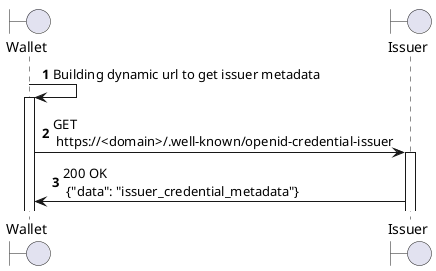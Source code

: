 @startuml

autonumber

boundary "Wallet" as wallet
boundary "Issuer" as issuer

wallet -> wallet++: Building dynamic url to get issuer metadata
wallet -> issuer++: GET \n https://<domain>/.well-known/openid-credential-issuer
issuer -> wallet: 200 OK \n {"data": "issuer_credential_metadata"}

@enduml